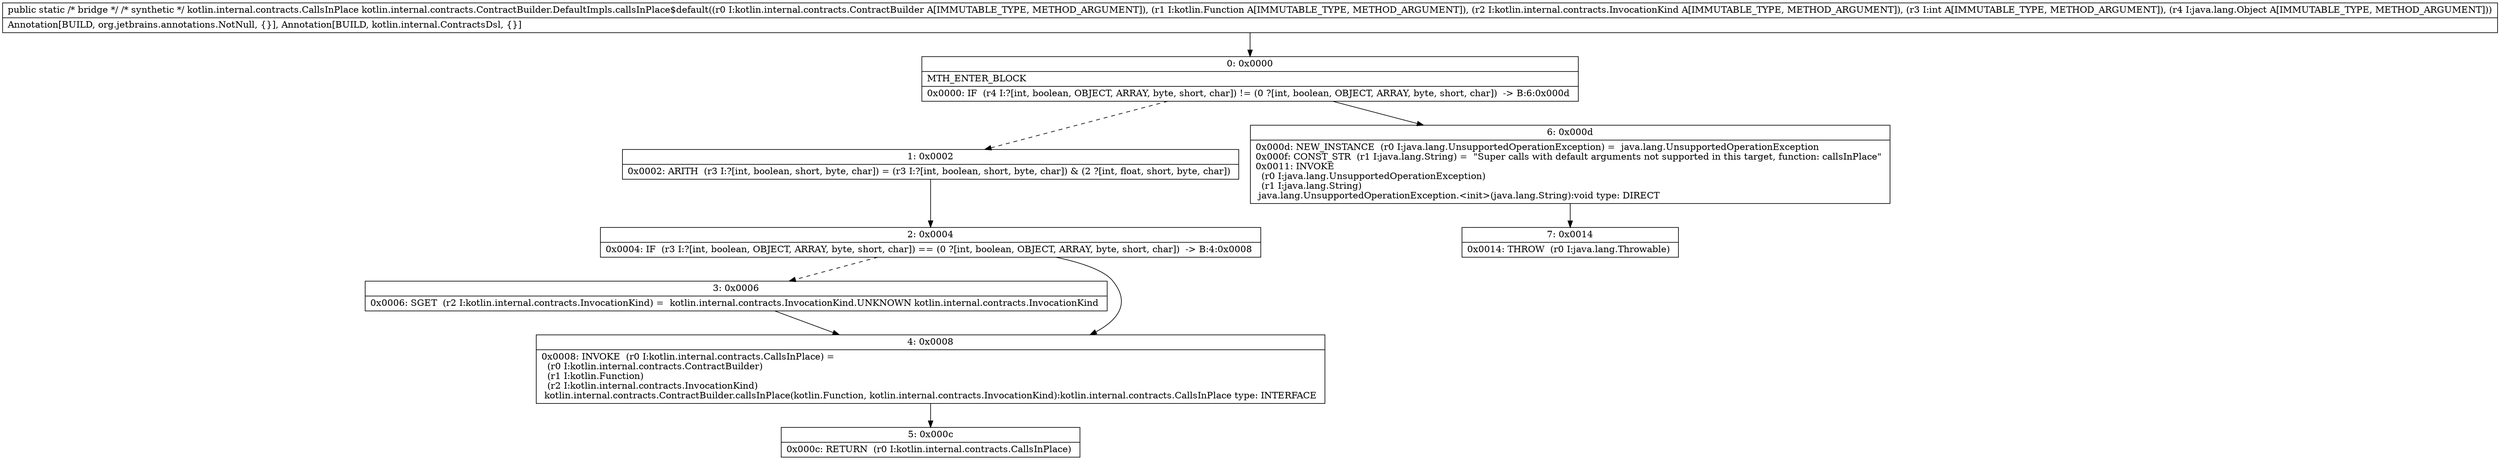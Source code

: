 digraph "CFG forkotlin.internal.contracts.ContractBuilder.DefaultImpls.callsInPlace$default(Lkotlin\/internal\/contracts\/ContractBuilder;Lkotlin\/Function;Lkotlin\/internal\/contracts\/InvocationKind;ILjava\/lang\/Object;)Lkotlin\/internal\/contracts\/CallsInPlace;" {
Node_0 [shape=record,label="{0\:\ 0x0000|MTH_ENTER_BLOCK\l|0x0000: IF  (r4 I:?[int, boolean, OBJECT, ARRAY, byte, short, char]) != (0 ?[int, boolean, OBJECT, ARRAY, byte, short, char])  \-\> B:6:0x000d \l}"];
Node_1 [shape=record,label="{1\:\ 0x0002|0x0002: ARITH  (r3 I:?[int, boolean, short, byte, char]) = (r3 I:?[int, boolean, short, byte, char]) & (2 ?[int, float, short, byte, char]) \l}"];
Node_2 [shape=record,label="{2\:\ 0x0004|0x0004: IF  (r3 I:?[int, boolean, OBJECT, ARRAY, byte, short, char]) == (0 ?[int, boolean, OBJECT, ARRAY, byte, short, char])  \-\> B:4:0x0008 \l}"];
Node_3 [shape=record,label="{3\:\ 0x0006|0x0006: SGET  (r2 I:kotlin.internal.contracts.InvocationKind) =  kotlin.internal.contracts.InvocationKind.UNKNOWN kotlin.internal.contracts.InvocationKind \l}"];
Node_4 [shape=record,label="{4\:\ 0x0008|0x0008: INVOKE  (r0 I:kotlin.internal.contracts.CallsInPlace) = \l  (r0 I:kotlin.internal.contracts.ContractBuilder)\l  (r1 I:kotlin.Function)\l  (r2 I:kotlin.internal.contracts.InvocationKind)\l kotlin.internal.contracts.ContractBuilder.callsInPlace(kotlin.Function, kotlin.internal.contracts.InvocationKind):kotlin.internal.contracts.CallsInPlace type: INTERFACE \l}"];
Node_5 [shape=record,label="{5\:\ 0x000c|0x000c: RETURN  (r0 I:kotlin.internal.contracts.CallsInPlace) \l}"];
Node_6 [shape=record,label="{6\:\ 0x000d|0x000d: NEW_INSTANCE  (r0 I:java.lang.UnsupportedOperationException) =  java.lang.UnsupportedOperationException \l0x000f: CONST_STR  (r1 I:java.lang.String) =  \"Super calls with default arguments not supported in this target, function: callsInPlace\" \l0x0011: INVOKE  \l  (r0 I:java.lang.UnsupportedOperationException)\l  (r1 I:java.lang.String)\l java.lang.UnsupportedOperationException.\<init\>(java.lang.String):void type: DIRECT \l}"];
Node_7 [shape=record,label="{7\:\ 0x0014|0x0014: THROW  (r0 I:java.lang.Throwable) \l}"];
MethodNode[shape=record,label="{public static \/* bridge *\/ \/* synthetic *\/ kotlin.internal.contracts.CallsInPlace kotlin.internal.contracts.ContractBuilder.DefaultImpls.callsInPlace$default((r0 I:kotlin.internal.contracts.ContractBuilder A[IMMUTABLE_TYPE, METHOD_ARGUMENT]), (r1 I:kotlin.Function A[IMMUTABLE_TYPE, METHOD_ARGUMENT]), (r2 I:kotlin.internal.contracts.InvocationKind A[IMMUTABLE_TYPE, METHOD_ARGUMENT]), (r3 I:int A[IMMUTABLE_TYPE, METHOD_ARGUMENT]), (r4 I:java.lang.Object A[IMMUTABLE_TYPE, METHOD_ARGUMENT]))  | Annotation[BUILD, org.jetbrains.annotations.NotNull, \{\}], Annotation[BUILD, kotlin.internal.ContractsDsl, \{\}]\l}"];
MethodNode -> Node_0;
Node_0 -> Node_1[style=dashed];
Node_0 -> Node_6;
Node_1 -> Node_2;
Node_2 -> Node_3[style=dashed];
Node_2 -> Node_4;
Node_3 -> Node_4;
Node_4 -> Node_5;
Node_6 -> Node_7;
}

